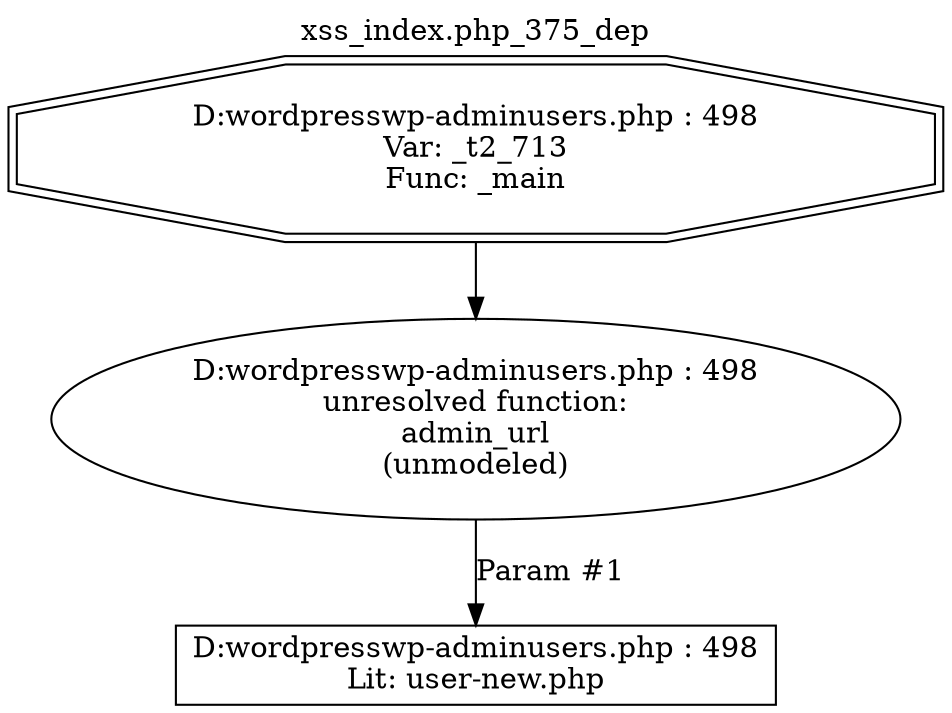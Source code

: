 digraph cfg {
  label="xss_index.php_375_dep";
  labelloc=t;
  n1 [shape=doubleoctagon, label="D:\wordpress\wp-admin\users.php : 498\nVar: _t2_713\nFunc: _main\n"];
  n2 [shape=ellipse, label="D:\wordpress\wp-admin\users.php : 498\nunresolved function:\nadmin_url\n(unmodeled)\n"];
  n3 [shape=box, label="D:\wordpress\wp-admin\users.php : 498\nLit: user-new.php\n"];
  n1 -> n2;
  n2 -> n3[label="Param #1"];
}
